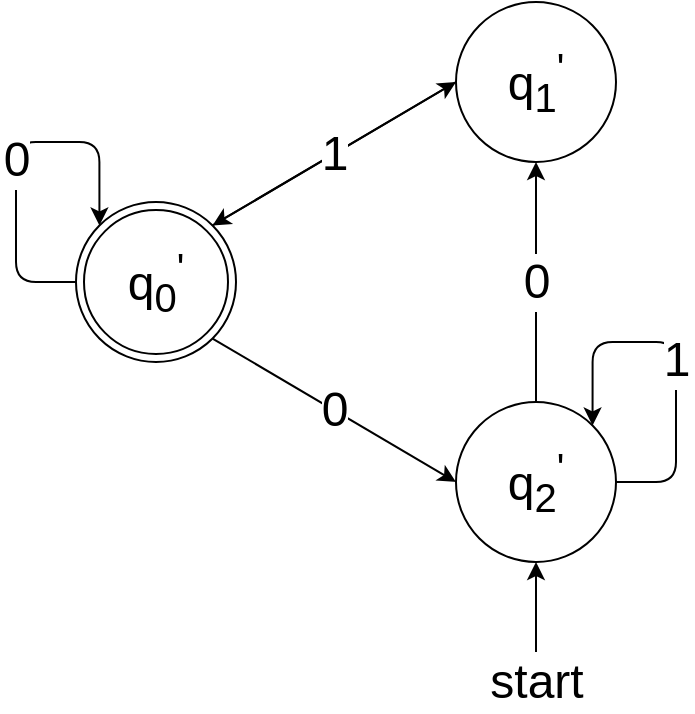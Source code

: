 <mxfile version="13.6.5">
    <diagram id="aU-m6WnBvIzQqiZowmeF" name="ページ1">
        <mxGraphModel dx="502" dy="810" grid="1" gridSize="10" guides="1" tooltips="1" connect="1" arrows="1" fold="1" page="1" pageScale="1" pageWidth="1169" pageHeight="827" math="0" shadow="0">
            <root>
                <mxCell id="0"/>
                <mxCell id="1" parent="0"/>
                <mxCell id="13" value="0" style="edgeStyle=none;rounded=0;orthogonalLoop=1;jettySize=auto;html=1;fontSize=24;" edge="1" parent="1" source="2" target="3">
                    <mxGeometry relative="1" as="geometry"/>
                </mxCell>
                <mxCell id="2" value="q&lt;sub&gt;2&lt;/sub&gt;&lt;sup&gt;'&lt;/sup&gt;" style="ellipse;whiteSpace=wrap;html=1;aspect=fixed;fontSize=24;" vertex="1" parent="1">
                    <mxGeometry x="350" y="480" width="80" height="80" as="geometry"/>
                </mxCell>
                <mxCell id="8" style="edgeStyle=none;rounded=0;orthogonalLoop=1;jettySize=auto;html=1;exitX=0;exitY=0.5;exitDx=0;exitDy=0;entryX=1;entryY=0;entryDx=0;entryDy=0;fontSize=24;" edge="1" parent="1" source="3" target="4">
                    <mxGeometry relative="1" as="geometry"/>
                </mxCell>
                <mxCell id="3" value="q&lt;sub&gt;1&lt;/sub&gt;&lt;sup&gt;'&lt;/sup&gt;" style="ellipse;whiteSpace=wrap;html=1;aspect=fixed;fontSize=24;" vertex="1" parent="1">
                    <mxGeometry x="350" y="280" width="80" height="80" as="geometry"/>
                </mxCell>
                <mxCell id="7" value="1" style="edgeStyle=none;rounded=0;orthogonalLoop=1;jettySize=auto;html=1;exitX=1;exitY=0;exitDx=0;exitDy=0;entryX=0;entryY=0.5;entryDx=0;entryDy=0;fontSize=24;" edge="1" parent="1" source="4" target="3">
                    <mxGeometry relative="1" as="geometry"/>
                </mxCell>
                <mxCell id="14" value="0" style="edgeStyle=none;rounded=0;orthogonalLoop=1;jettySize=auto;html=1;exitX=1;exitY=1;exitDx=0;exitDy=0;entryX=0;entryY=0.5;entryDx=0;entryDy=0;fontSize=24;" edge="1" parent="1" source="4" target="2">
                    <mxGeometry relative="1" as="geometry"/>
                </mxCell>
                <mxCell id="4" value="q&lt;sub&gt;0&lt;/sub&gt;&lt;sup&gt;'&lt;/sup&gt;" style="ellipse;shape=doubleEllipse;whiteSpace=wrap;html=1;aspect=fixed;fontSize=24;" vertex="1" parent="1">
                    <mxGeometry x="160" y="380" width="80" height="80" as="geometry"/>
                </mxCell>
                <mxCell id="10" value="0" style="edgeStyle=segmentEdgeStyle;endArrow=classic;html=1;exitX=0;exitY=0.5;exitDx=0;exitDy=0;entryX=0;entryY=0;entryDx=0;entryDy=0;fontSize=24;" edge="1" parent="1" source="4" target="4">
                    <mxGeometry width="50" height="50" relative="1" as="geometry">
                        <mxPoint x="70" y="390" as="sourcePoint"/>
                        <mxPoint x="120" y="350" as="targetPoint"/>
                        <Array as="points">
                            <mxPoint x="130" y="420"/>
                            <mxPoint x="130" y="350"/>
                            <mxPoint x="172" y="350"/>
                        </Array>
                    </mxGeometry>
                </mxCell>
                <mxCell id="11" value="1" style="edgeStyle=segmentEdgeStyle;endArrow=classic;html=1;entryX=1;entryY=0;entryDx=0;entryDy=0;fontSize=24;" edge="1" parent="1" source="2" target="2">
                    <mxGeometry width="50" height="50" relative="1" as="geometry">
                        <mxPoint x="450" y="520" as="sourcePoint"/>
                        <mxPoint x="460" y="470" as="targetPoint"/>
                        <Array as="points">
                            <mxPoint x="460" y="520"/>
                            <mxPoint x="460" y="450"/>
                            <mxPoint x="418" y="450"/>
                        </Array>
                    </mxGeometry>
                </mxCell>
                <mxCell id="15" style="edgeStyle=none;rounded=0;orthogonalLoop=1;jettySize=auto;html=1;fontSize=24;" edge="1" parent="1" source="12" target="2">
                    <mxGeometry relative="1" as="geometry"/>
                </mxCell>
                <mxCell id="12" value="start" style="text;html=1;align=center;verticalAlign=middle;resizable=0;points=[];autosize=1;fontSize=24;" vertex="1" parent="1">
                    <mxGeometry x="360" y="605" width="60" height="30" as="geometry"/>
                </mxCell>
            </root>
        </mxGraphModel>
    </diagram>
</mxfile>
